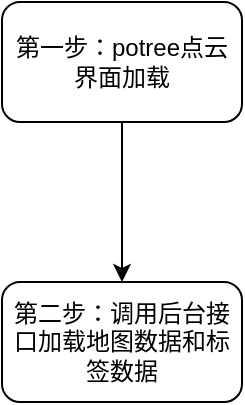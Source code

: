 <mxfile version="21.1.8" type="github">
  <diagram name="第 1 页" id="KCsGPZrE0ysaE5nDXICY">
    <mxGraphModel dx="954" dy="591" grid="1" gridSize="10" guides="1" tooltips="1" connect="1" arrows="1" fold="1" page="1" pageScale="1" pageWidth="827" pageHeight="1169" math="0" shadow="0">
      <root>
        <mxCell id="0" />
        <mxCell id="1" parent="0" />
        <mxCell id="3LxgkGNjxUcp--r8CzHm-3" value="" style="edgeStyle=orthogonalEdgeStyle;rounded=0;orthogonalLoop=1;jettySize=auto;html=1;" edge="1" parent="1" source="3LxgkGNjxUcp--r8CzHm-1" target="3LxgkGNjxUcp--r8CzHm-2">
          <mxGeometry relative="1" as="geometry" />
        </mxCell>
        <mxCell id="3LxgkGNjxUcp--r8CzHm-1" value="第一步：potree点云界面加载" style="rounded=1;whiteSpace=wrap;html=1;" vertex="1" parent="1">
          <mxGeometry x="310" y="150" width="120" height="60" as="geometry" />
        </mxCell>
        <mxCell id="3LxgkGNjxUcp--r8CzHm-2" value="第二步：调用后台接口加载地图数据和标签数据" style="whiteSpace=wrap;html=1;rounded=1;" vertex="1" parent="1">
          <mxGeometry x="310" y="290" width="120" height="60" as="geometry" />
        </mxCell>
      </root>
    </mxGraphModel>
  </diagram>
</mxfile>
